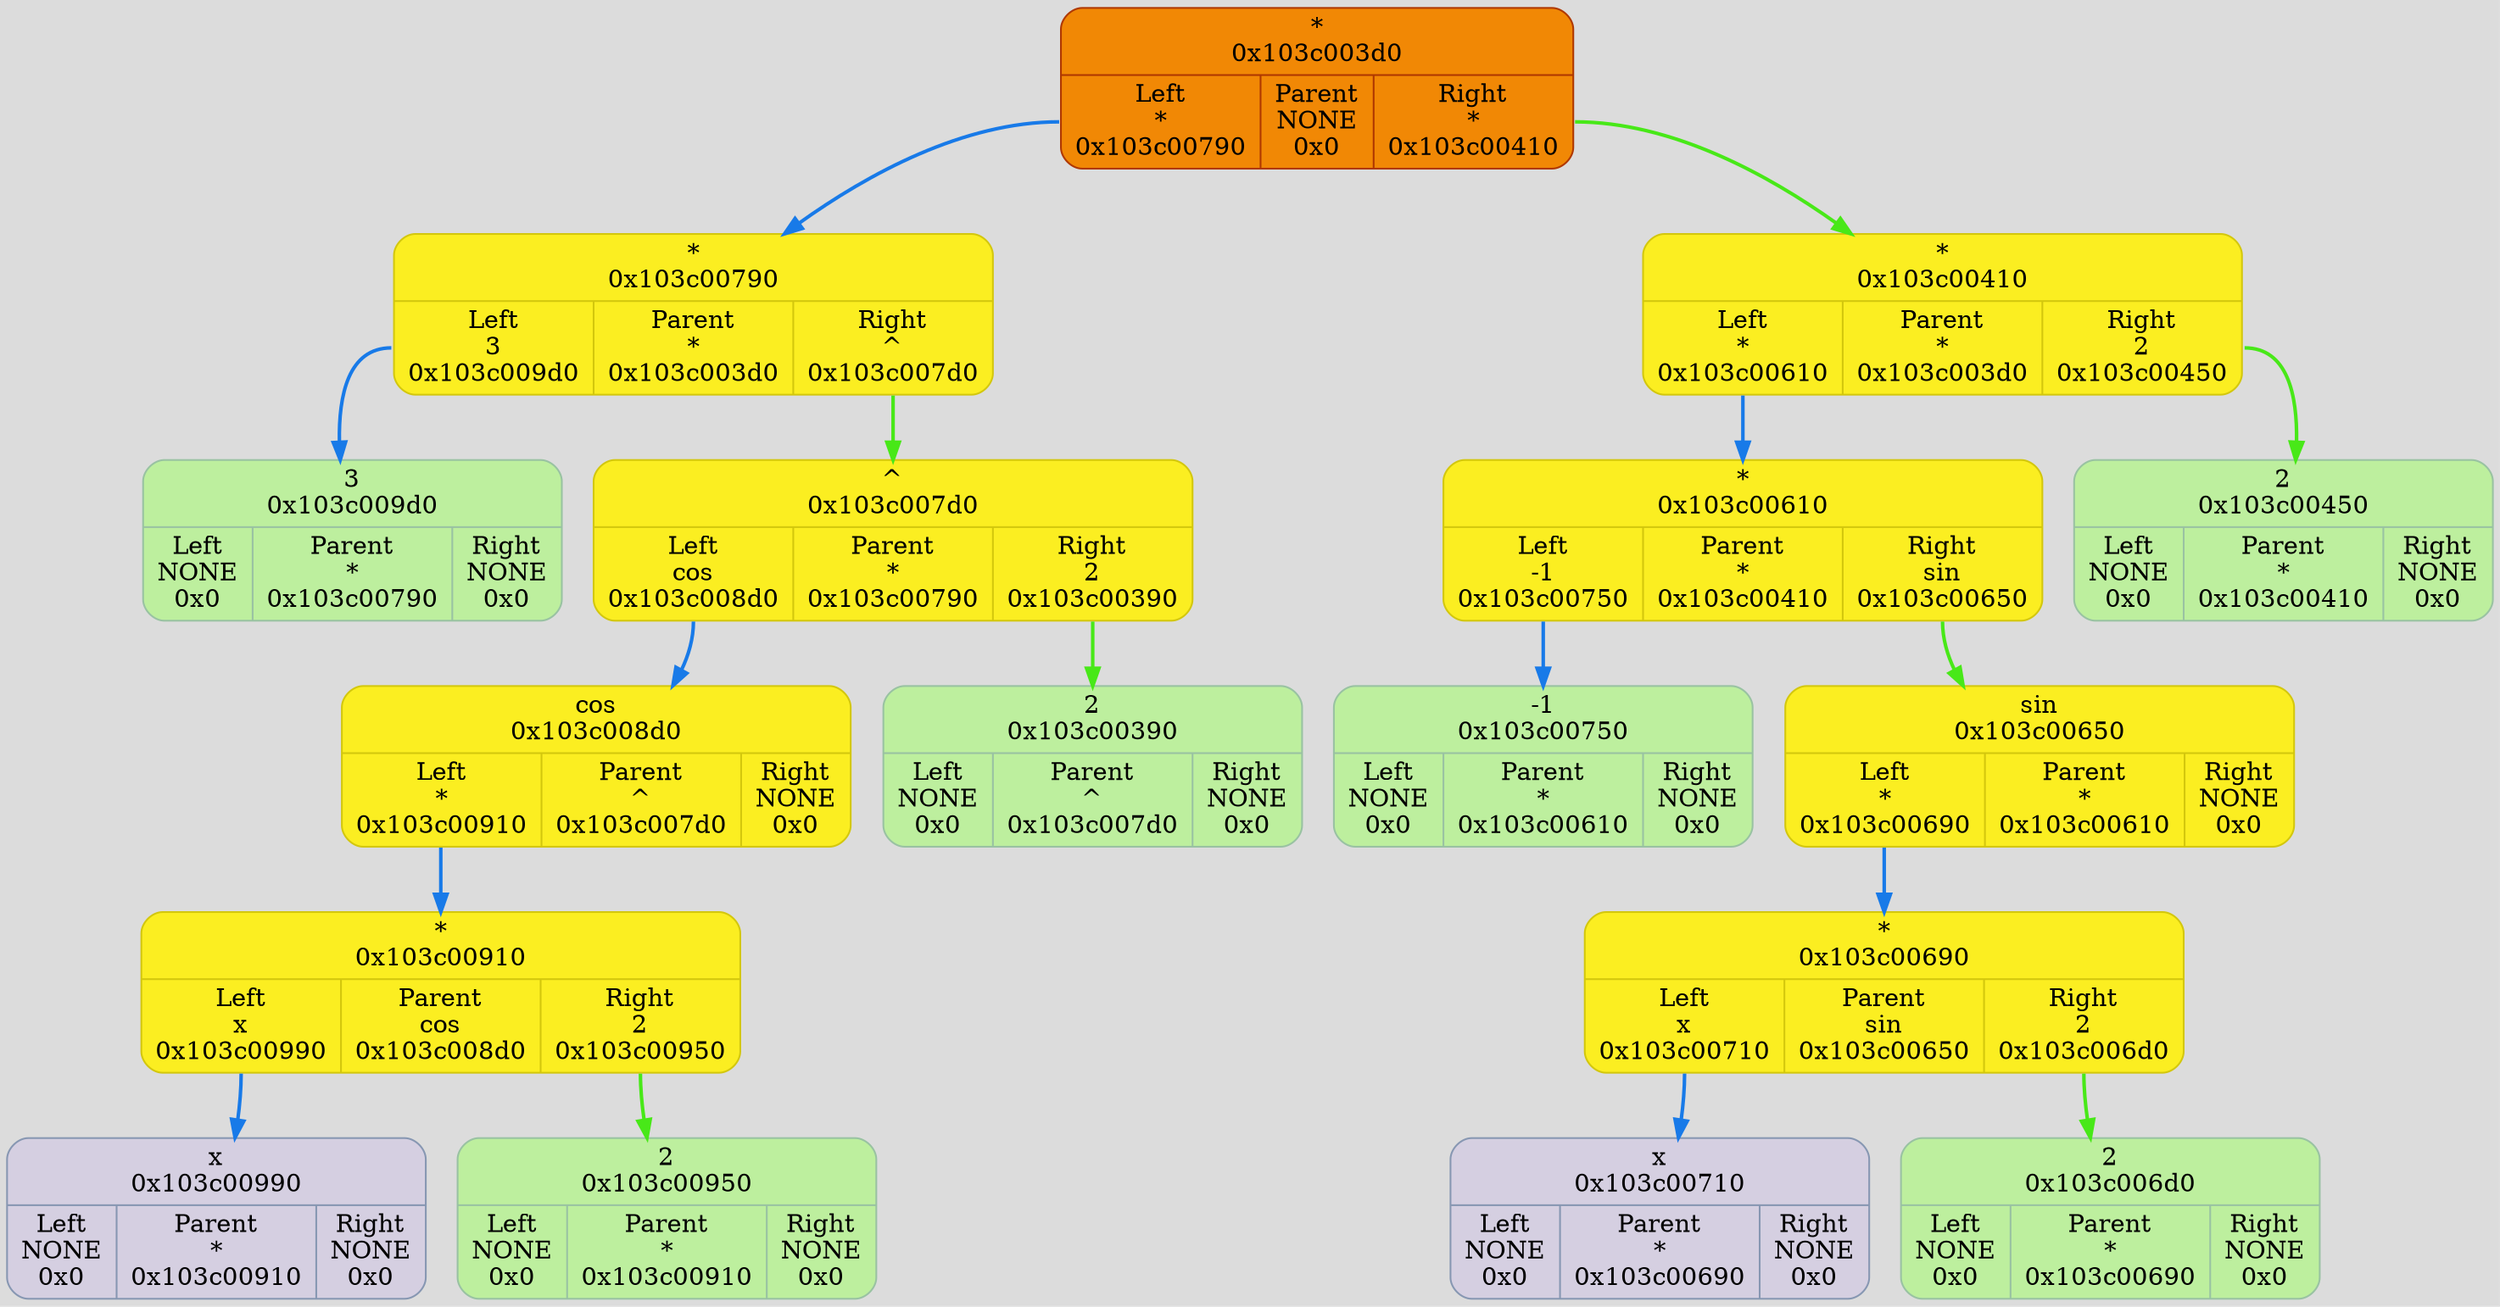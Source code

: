 digraph {
	fontname = "UbuntuMono";
	bgcolor = "#DCDCDC";

	node0x103c003d0 [ shape = Mrecord; style = filled; fillcolor = "#FBEE21"; color = "#D3C70D"; fontcolor = "#000000"; label = " { *\n0x103c003d0 | { <left> Left\n*\n0x103c00790 | Parent\nNONE\n0x0 | <right> Right\n*\n0x103c00410 } } "; ];
	node0x103c003d0:<left> -> node0x103c00790 [ style = "bold"; color = "#187AE8"; label = ""; ];
	node0x103c00790 [ shape = Mrecord; style = filled; fillcolor = "#FBEE21"; color = "#D3C70D"; fontcolor = "#000000"; label = " { *\n0x103c00790 | { <left> Left\n3\n0x103c009d0 | Parent\n*\n0x103c003d0 | <right> Right\n^\n0x103c007d0 } } "; ];
	node0x103c00790:<left> -> node0x103c009d0 [ style = "bold"; color = "#187AE8"; label = ""; ];
	node0x103c009d0 [ shape = Mrecord; style = filled; fillcolor = "#BDEF9E"; color = "#99c2a2"; fontcolor = "#000000"; label = " { 3\n0x103c009d0 | { <left> Left\nNONE\n0x0 | Parent\n*\n0x103c00790 | <right> Right\nNONE\n0x0 } } "; ];
	node0x103c003d0 [ fillcolor = "#F18805"; color = "#AF3800"; fontcolor = "#000000"; ];
	node0x103c007d0 [ shape = Mrecord; style = filled; fillcolor = "#FBEE21"; color = "#D3C70D"; fontcolor = "#000000"; label = " { ^\n0x103c007d0 | { <left> Left\ncos\n0x103c008d0 | Parent\n*\n0x103c00790 | <right> Right\n2\n0x103c00390 } } "; ];
	node0x103c007d0:<left> -> node0x103c008d0 [ style = "bold"; color = "#187AE8"; label = ""; ];
	node0x103c008d0 [ shape = Mrecord; style = filled; fillcolor = "#FBEE21"; color = "#D3C70D"; fontcolor = "#000000"; label = " { cos\n0x103c008d0 | { <left> Left\n*\n0x103c00910 | Parent\n^\n0x103c007d0 | <right> Right\nNONE\n0x0 } } "; ];
	node0x103c008d0:<left> -> node0x103c00910 [ style = "bold"; color = "#187AE8"; label = ""; ];
	node0x103c00910 [ shape = Mrecord; style = filled; fillcolor = "#FBEE21"; color = "#D3C70D"; fontcolor = "#000000"; label = " { *\n0x103c00910 | { <left> Left\nx\n0x103c00990 | Parent\ncos\n0x103c008d0 | <right> Right\n2\n0x103c00950 } } "; ];
	node0x103c00910:<left> -> node0x103c00990 [ style = "bold"; color = "#187AE8"; label = ""; ];
	node0x103c00990 [ shape = Mrecord; style = filled; fillcolor = "#D5CFE1"; color = "#8797b2"; fontcolor = "#000000"; label = " { x\n0x103c00990 | { <left> Left\nNONE\n0x0 | Parent\n*\n0x103c00910 | <right> Right\nNONE\n0x0 } } "; ];
	node0x103c003d0 [ fillcolor = "#F18805"; color = "#AF3800"; fontcolor = "#000000"; ];
	node0x103c00950 [ shape = Mrecord; style = filled; fillcolor = "#BDEF9E"; color = "#99c2a2"; fontcolor = "#000000"; label = " { 2\n0x103c00950 | { <left> Left\nNONE\n0x0 | Parent\n*\n0x103c00910 | <right> Right\nNONE\n0x0 } } "; ];
	node0x103c003d0 [ fillcolor = "#F18805"; color = "#AF3800"; fontcolor = "#000000"; ];
	node0x103c00910:<right> -> node0x103c00950 [ style = "bold"; color = "#48E818"; label = ""; ];
	node0x103c003d0 [ fillcolor = "#F18805"; color = "#AF3800"; fontcolor = "#000000"; ];
	node0x103c003d0 [ fillcolor = "#F18805"; color = "#AF3800"; fontcolor = "#000000"; ];
	node0x103c00390 [ shape = Mrecord; style = filled; fillcolor = "#BDEF9E"; color = "#99c2a2"; fontcolor = "#000000"; label = " { 2\n0x103c00390 | { <left> Left\nNONE\n0x0 | Parent\n^\n0x103c007d0 | <right> Right\nNONE\n0x0 } } "; ];
	node0x103c003d0 [ fillcolor = "#F18805"; color = "#AF3800"; fontcolor = "#000000"; ];
	node0x103c007d0:<right> -> node0x103c00390 [ style = "bold"; color = "#48E818"; label = ""; ];
	node0x103c003d0 [ fillcolor = "#F18805"; color = "#AF3800"; fontcolor = "#000000"; ];
	node0x103c00790:<right> -> node0x103c007d0 [ style = "bold"; color = "#48E818"; label = ""; ];
	node0x103c003d0 [ fillcolor = "#F18805"; color = "#AF3800"; fontcolor = "#000000"; ];
	node0x103c00410 [ shape = Mrecord; style = filled; fillcolor = "#FBEE21"; color = "#D3C70D"; fontcolor = "#000000"; label = " { *\n0x103c00410 | { <left> Left\n*\n0x103c00610 | Parent\n*\n0x103c003d0 | <right> Right\n2\n0x103c00450 } } "; ];
	node0x103c00410:<left> -> node0x103c00610 [ style = "bold"; color = "#187AE8"; label = ""; ];
	node0x103c00610 [ shape = Mrecord; style = filled; fillcolor = "#FBEE21"; color = "#D3C70D"; fontcolor = "#000000"; label = " { *\n0x103c00610 | { <left> Left\n-1\n0x103c00750 | Parent\n*\n0x103c00410 | <right> Right\nsin\n0x103c00650 } } "; ];
	node0x103c00610:<left> -> node0x103c00750 [ style = "bold"; color = "#187AE8"; label = ""; ];
	node0x103c00750 [ shape = Mrecord; style = filled; fillcolor = "#BDEF9E"; color = "#99c2a2"; fontcolor = "#000000"; label = " { -1\n0x103c00750 | { <left> Left\nNONE\n0x0 | Parent\n*\n0x103c00610 | <right> Right\nNONE\n0x0 } } "; ];
	node0x103c003d0 [ fillcolor = "#F18805"; color = "#AF3800"; fontcolor = "#000000"; ];
	node0x103c00650 [ shape = Mrecord; style = filled; fillcolor = "#FBEE21"; color = "#D3C70D"; fontcolor = "#000000"; label = " { sin\n0x103c00650 | { <left> Left\n*\n0x103c00690 | Parent\n*\n0x103c00610 | <right> Right\nNONE\n0x0 } } "; ];
	node0x103c00650:<left> -> node0x103c00690 [ style = "bold"; color = "#187AE8"; label = ""; ];
	node0x103c00690 [ shape = Mrecord; style = filled; fillcolor = "#FBEE21"; color = "#D3C70D"; fontcolor = "#000000"; label = " { *\n0x103c00690 | { <left> Left\nx\n0x103c00710 | Parent\nsin\n0x103c00650 | <right> Right\n2\n0x103c006d0 } } "; ];
	node0x103c00690:<left> -> node0x103c00710 [ style = "bold"; color = "#187AE8"; label = ""; ];
	node0x103c00710 [ shape = Mrecord; style = filled; fillcolor = "#D5CFE1"; color = "#8797b2"; fontcolor = "#000000"; label = " { x\n0x103c00710 | { <left> Left\nNONE\n0x0 | Parent\n*\n0x103c00690 | <right> Right\nNONE\n0x0 } } "; ];
	node0x103c003d0 [ fillcolor = "#F18805"; color = "#AF3800"; fontcolor = "#000000"; ];
	node0x103c006d0 [ shape = Mrecord; style = filled; fillcolor = "#BDEF9E"; color = "#99c2a2"; fontcolor = "#000000"; label = " { 2\n0x103c006d0 | { <left> Left\nNONE\n0x0 | Parent\n*\n0x103c00690 | <right> Right\nNONE\n0x0 } } "; ];
	node0x103c003d0 [ fillcolor = "#F18805"; color = "#AF3800"; fontcolor = "#000000"; ];
	node0x103c00690:<right> -> node0x103c006d0 [ style = "bold"; color = "#48E818"; label = ""; ];
	node0x103c003d0 [ fillcolor = "#F18805"; color = "#AF3800"; fontcolor = "#000000"; ];
	node0x103c003d0 [ fillcolor = "#F18805"; color = "#AF3800"; fontcolor = "#000000"; ];
	node0x103c00610:<right> -> node0x103c00650 [ style = "bold"; color = "#48E818"; label = ""; ];
	node0x103c003d0 [ fillcolor = "#F18805"; color = "#AF3800"; fontcolor = "#000000"; ];
	node0x103c00450 [ shape = Mrecord; style = filled; fillcolor = "#BDEF9E"; color = "#99c2a2"; fontcolor = "#000000"; label = " { 2\n0x103c00450 | { <left> Left\nNONE\n0x0 | Parent\n*\n0x103c00410 | <right> Right\nNONE\n0x0 } } "; ];
	node0x103c003d0 [ fillcolor = "#F18805"; color = "#AF3800"; fontcolor = "#000000"; ];
	node0x103c00410:<right> -> node0x103c00450 [ style = "bold"; color = "#48E818"; label = ""; ];
	node0x103c003d0 [ fillcolor = "#F18805"; color = "#AF3800"; fontcolor = "#000000"; ];
	node0x103c003d0:<right> -> node0x103c00410 [ style = "bold"; color = "#48E818"; label = ""; ];
	node0x103c003d0 [ fillcolor = "#F18805"; color = "#AF3800"; fontcolor = "#000000"; ];
}
